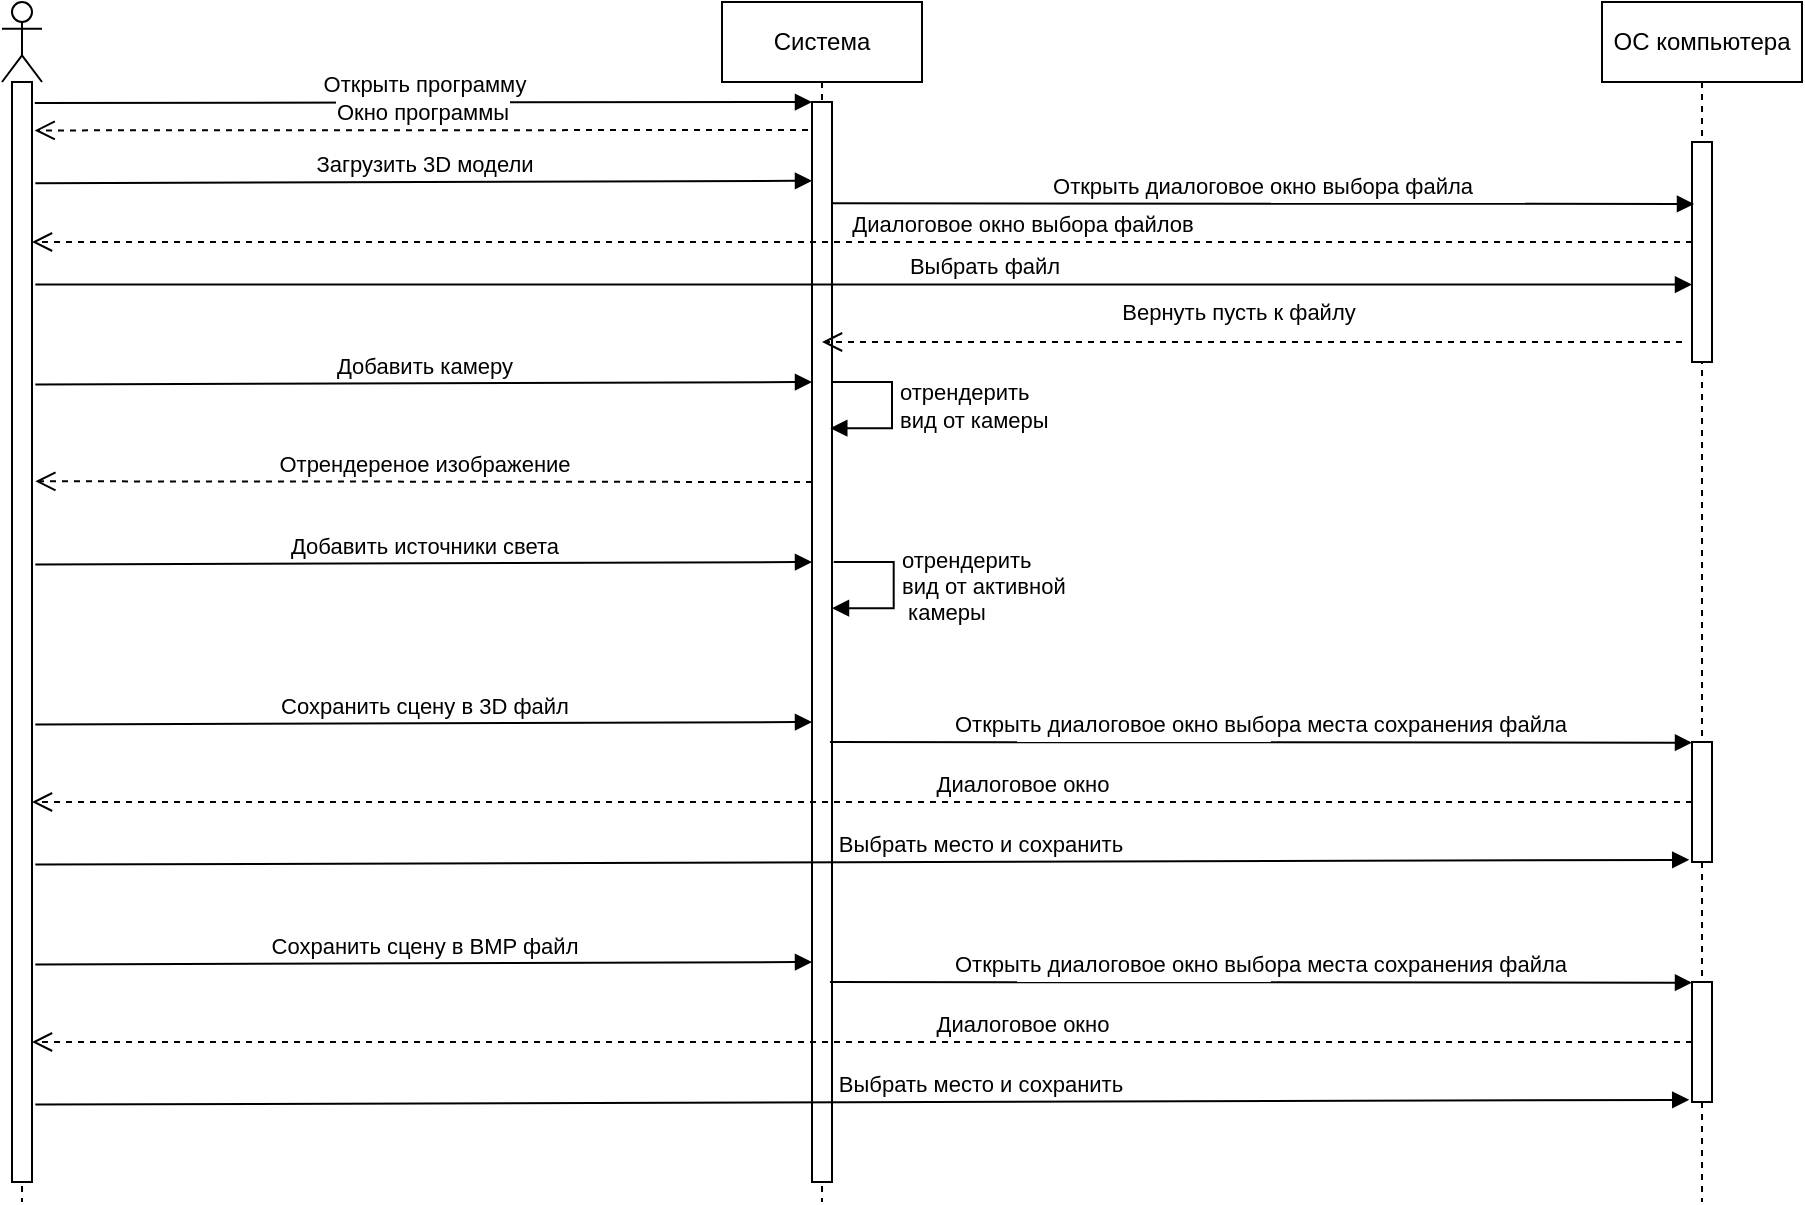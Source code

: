 <mxfile version="14.6.13" type="github">
  <diagram name="Page-1" id="9361dd3d-8414-5efd-6122-117bd74ce7a7">
    <mxGraphModel dx="1673" dy="1342" grid="1" gridSize="10" guides="1" tooltips="1" connect="1" arrows="1" fold="1" page="0" pageScale="1.5" pageWidth="826" pageHeight="1169" background="#ffffff" math="0" shadow="0">
      <root>
        <mxCell id="0" />
        <mxCell id="1" parent="0" />
        <mxCell id="D4KdyzOV2d330JZ_cZzw-89" value="" style="shape=umlLifeline;participant=umlActor;perimeter=lifelinePerimeter;whiteSpace=wrap;html=1;container=1;collapsible=0;recursiveResize=0;verticalAlign=top;spacingTop=36;outlineConnect=0;" vertex="1" parent="1">
          <mxGeometry x="150" y="-280" width="20" height="600" as="geometry" />
        </mxCell>
        <mxCell id="D4KdyzOV2d330JZ_cZzw-92" value="" style="html=1;points=[];perimeter=orthogonalPerimeter;" vertex="1" parent="D4KdyzOV2d330JZ_cZzw-89">
          <mxGeometry x="5" y="40" width="10" height="550" as="geometry" />
        </mxCell>
        <mxCell id="D4KdyzOV2d330JZ_cZzw-90" value="Система" style="shape=umlLifeline;perimeter=lifelinePerimeter;whiteSpace=wrap;html=1;container=1;collapsible=0;recursiveResize=0;outlineConnect=0;" vertex="1" parent="1">
          <mxGeometry x="510" y="-280" width="100" height="600" as="geometry" />
        </mxCell>
        <mxCell id="D4KdyzOV2d330JZ_cZzw-91" value="ОС компьютера" style="shape=umlLifeline;perimeter=lifelinePerimeter;whiteSpace=wrap;html=1;container=1;collapsible=0;recursiveResize=0;outlineConnect=0;" vertex="1" parent="1">
          <mxGeometry x="950" y="-280" width="100" height="600" as="geometry" />
        </mxCell>
        <mxCell id="D4KdyzOV2d330JZ_cZzw-93" value="" style="html=1;points=[];perimeter=orthogonalPerimeter;" vertex="1" parent="1">
          <mxGeometry x="555" y="-230" width="10" height="540" as="geometry" />
        </mxCell>
        <mxCell id="D4KdyzOV2d330JZ_cZzw-94" value="Открыть программу" style="html=1;verticalAlign=bottom;endArrow=block;entryX=0;entryY=0;exitX=1.139;exitY=0.019;exitDx=0;exitDy=0;exitPerimeter=0;" edge="1" target="D4KdyzOV2d330JZ_cZzw-93" parent="1" source="D4KdyzOV2d330JZ_cZzw-92">
          <mxGeometry relative="1" as="geometry">
            <mxPoint x="170" y="-230" as="sourcePoint" />
          </mxGeometry>
        </mxCell>
        <mxCell id="D4KdyzOV2d330JZ_cZzw-95" value="Окно программы" style="html=1;verticalAlign=bottom;endArrow=open;dashed=1;endSize=8;entryX=1.133;entryY=0.044;entryDx=0;entryDy=0;entryPerimeter=0;" edge="1" parent="1" target="D4KdyzOV2d330JZ_cZzw-92">
          <mxGeometry relative="1" as="geometry">
            <mxPoint x="240" y="-130" as="targetPoint" />
            <mxPoint x="553" y="-216" as="sourcePoint" />
          </mxGeometry>
        </mxCell>
        <mxCell id="D4KdyzOV2d330JZ_cZzw-96" value="" style="html=1;points=[];perimeter=orthogonalPerimeter;" vertex="1" parent="1">
          <mxGeometry x="995" y="-210" width="10" height="110" as="geometry" />
        </mxCell>
        <mxCell id="D4KdyzOV2d330JZ_cZzw-97" value="Загрузить 3D модели" style="html=1;verticalAlign=bottom;endArrow=block;entryX=0;entryY=0;exitX=1.167;exitY=0.049;exitDx=0;exitDy=0;exitPerimeter=0;" edge="1" parent="1">
          <mxGeometry relative="1" as="geometry">
            <mxPoint x="166.67" y="-189.36" as="sourcePoint" />
            <mxPoint x="555" y="-190.63" as="targetPoint" />
          </mxGeometry>
        </mxCell>
        <mxCell id="D4KdyzOV2d330JZ_cZzw-98" value="Открыть диалоговое окно выбора файла" style="html=1;verticalAlign=bottom;endArrow=block;exitX=1.167;exitY=0.049;exitDx=0;exitDy=0;exitPerimeter=0;" edge="1" parent="1">
          <mxGeometry relative="1" as="geometry">
            <mxPoint x="565" y="-179.36" as="sourcePoint" />
            <mxPoint x="996" y="-179" as="targetPoint" />
          </mxGeometry>
        </mxCell>
        <mxCell id="D4KdyzOV2d330JZ_cZzw-99" value="Диалоговое окно выбора файлов" style="html=1;verticalAlign=bottom;endArrow=open;dashed=1;endSize=8;" edge="1" parent="1" target="D4KdyzOV2d330JZ_cZzw-92">
          <mxGeometry x="-0.193" relative="1" as="geometry">
            <mxPoint x="995" y="-160" as="sourcePoint" />
            <mxPoint x="170" y="-160" as="targetPoint" />
            <mxPoint as="offset" />
          </mxGeometry>
        </mxCell>
        <mxCell id="D4KdyzOV2d330JZ_cZzw-101" value="Выбрать файл" style="html=1;verticalAlign=bottom;endArrow=block;exitX=1.167;exitY=0.049;exitDx=0;exitDy=0;exitPerimeter=0;" edge="1" parent="1" target="D4KdyzOV2d330JZ_cZzw-96">
          <mxGeometry x="0.145" relative="1" as="geometry">
            <mxPoint x="166.67" y="-138.73" as="sourcePoint" />
            <mxPoint x="555" y="-140.0" as="targetPoint" />
            <mxPoint as="offset" />
          </mxGeometry>
        </mxCell>
        <mxCell id="D4KdyzOV2d330JZ_cZzw-102" value="Вернуть пусть к файлу" style="html=1;verticalAlign=bottom;endArrow=open;dashed=1;endSize=8;" edge="1" parent="1" target="D4KdyzOV2d330JZ_cZzw-90">
          <mxGeometry x="0.035" y="-6" relative="1" as="geometry">
            <mxPoint x="990" y="-110" as="sourcePoint" />
            <mxPoint x="910" y="-110" as="targetPoint" />
            <mxPoint as="offset" />
          </mxGeometry>
        </mxCell>
        <mxCell id="D4KdyzOV2d330JZ_cZzw-103" value="Добавить камеру" style="html=1;verticalAlign=bottom;endArrow=block;entryX=0;entryY=0;exitX=1.167;exitY=0.049;exitDx=0;exitDy=0;exitPerimeter=0;" edge="1" parent="1">
          <mxGeometry relative="1" as="geometry">
            <mxPoint x="166.67" y="-88.73" as="sourcePoint" />
            <mxPoint x="555" y="-90" as="targetPoint" />
          </mxGeometry>
        </mxCell>
        <mxCell id="D4KdyzOV2d330JZ_cZzw-105" value="отрендерить &lt;br&gt;вид от камеры" style="edgeStyle=orthogonalEdgeStyle;html=1;align=left;spacingLeft=2;endArrow=block;rounded=0;entryX=0.914;entryY=0.302;entryDx=0;entryDy=0;entryPerimeter=0;" edge="1" target="D4KdyzOV2d330JZ_cZzw-93" parent="1">
          <mxGeometry relative="1" as="geometry">
            <mxPoint x="565" y="-90" as="sourcePoint" />
            <Array as="points">
              <mxPoint x="595" y="-90" />
              <mxPoint x="595" y="-67" />
            </Array>
            <mxPoint x="575" y="-70" as="targetPoint" />
          </mxGeometry>
        </mxCell>
        <mxCell id="D4KdyzOV2d330JZ_cZzw-106" value="Отрендереное изображение" style="html=1;verticalAlign=bottom;endArrow=open;dashed=1;endSize=8;entryX=1.167;entryY=0.363;entryDx=0;entryDy=0;entryPerimeter=0;" edge="1" parent="1" target="D4KdyzOV2d330JZ_cZzw-92">
          <mxGeometry relative="1" as="geometry">
            <mxPoint x="555" y="-40" as="sourcePoint" />
            <mxPoint x="475" y="-40" as="targetPoint" />
          </mxGeometry>
        </mxCell>
        <mxCell id="D4KdyzOV2d330JZ_cZzw-107" value="Добавить источники света" style="html=1;verticalAlign=bottom;endArrow=block;entryX=0;entryY=0;exitX=1.167;exitY=0.049;exitDx=0;exitDy=0;exitPerimeter=0;" edge="1" parent="1">
          <mxGeometry relative="1" as="geometry">
            <mxPoint x="166.67" y="1.27" as="sourcePoint" />
            <mxPoint x="555" as="targetPoint" />
          </mxGeometry>
        </mxCell>
        <mxCell id="D4KdyzOV2d330JZ_cZzw-108" value="отрендерить &lt;br&gt;вид от активной&lt;br&gt;&amp;nbsp;камеры" style="edgeStyle=orthogonalEdgeStyle;html=1;align=left;spacingLeft=2;endArrow=block;rounded=0;entryX=0.914;entryY=0.302;entryDx=0;entryDy=0;entryPerimeter=0;" edge="1" parent="1">
          <mxGeometry relative="1" as="geometry">
            <mxPoint x="565.86" as="sourcePoint" />
            <Array as="points">
              <mxPoint x="595.86" />
              <mxPoint x="595.86" y="23" />
            </Array>
            <mxPoint x="565.0" y="23.08" as="targetPoint" />
          </mxGeometry>
        </mxCell>
        <mxCell id="D4KdyzOV2d330JZ_cZzw-109" value="Сохранить сцену в 3D файл" style="html=1;verticalAlign=bottom;endArrow=block;entryX=0;entryY=0;exitX=1.167;exitY=0.049;exitDx=0;exitDy=0;exitPerimeter=0;" edge="1" parent="1">
          <mxGeometry relative="1" as="geometry">
            <mxPoint x="166.67" y="81.27" as="sourcePoint" />
            <mxPoint x="555" y="80" as="targetPoint" />
          </mxGeometry>
        </mxCell>
        <mxCell id="D4KdyzOV2d330JZ_cZzw-110" value="" style="html=1;points=[];perimeter=orthogonalPerimeter;" vertex="1" parent="1">
          <mxGeometry x="995" y="90" width="10" height="60" as="geometry" />
        </mxCell>
        <mxCell id="D4KdyzOV2d330JZ_cZzw-111" value="Открыть диалоговое окно выбора места сохранения файла" style="html=1;verticalAlign=bottom;endArrow=block;exitX=1.167;exitY=0.049;exitDx=0;exitDy=0;exitPerimeter=0;" edge="1" parent="1">
          <mxGeometry relative="1" as="geometry">
            <mxPoint x="564" y="90" as="sourcePoint" />
            <mxPoint x="995" y="90.36" as="targetPoint" />
          </mxGeometry>
        </mxCell>
        <mxCell id="D4KdyzOV2d330JZ_cZzw-112" value="Диалоговое окно" style="html=1;verticalAlign=bottom;endArrow=open;dashed=1;endSize=8;" edge="1" parent="1">
          <mxGeometry x="-0.193" relative="1" as="geometry">
            <mxPoint x="995" y="120" as="sourcePoint" />
            <mxPoint x="165" y="120" as="targetPoint" />
            <mxPoint as="offset" />
          </mxGeometry>
        </mxCell>
        <mxCell id="D4KdyzOV2d330JZ_cZzw-113" value="Выбрать место и сохранить" style="html=1;verticalAlign=bottom;endArrow=block;entryX=-0.139;entryY=0.982;exitX=1.167;exitY=0.049;exitDx=0;exitDy=0;exitPerimeter=0;entryDx=0;entryDy=0;entryPerimeter=0;" edge="1" parent="1" target="D4KdyzOV2d330JZ_cZzw-110">
          <mxGeometry x="0.143" relative="1" as="geometry">
            <mxPoint x="166.67" y="151.27" as="sourcePoint" />
            <mxPoint x="555" y="150" as="targetPoint" />
            <mxPoint as="offset" />
          </mxGeometry>
        </mxCell>
        <mxCell id="D4KdyzOV2d330JZ_cZzw-114" value="Сохранить сцену в BMP файл" style="html=1;verticalAlign=bottom;endArrow=block;entryX=0;entryY=0;exitX=1.167;exitY=0.049;exitDx=0;exitDy=0;exitPerimeter=0;" edge="1" parent="1">
          <mxGeometry relative="1" as="geometry">
            <mxPoint x="166.67" y="201.27" as="sourcePoint" />
            <mxPoint x="555" y="200" as="targetPoint" />
          </mxGeometry>
        </mxCell>
        <mxCell id="D4KdyzOV2d330JZ_cZzw-115" value="" style="html=1;points=[];perimeter=orthogonalPerimeter;" vertex="1" parent="1">
          <mxGeometry x="995" y="210" width="10" height="60" as="geometry" />
        </mxCell>
        <mxCell id="D4KdyzOV2d330JZ_cZzw-116" value="Открыть диалоговое окно выбора места сохранения файла" style="html=1;verticalAlign=bottom;endArrow=block;exitX=1.167;exitY=0.049;exitDx=0;exitDy=0;exitPerimeter=0;" edge="1" parent="1">
          <mxGeometry relative="1" as="geometry">
            <mxPoint x="564.0" y="210" as="sourcePoint" />
            <mxPoint x="995" y="210.36" as="targetPoint" />
          </mxGeometry>
        </mxCell>
        <mxCell id="D4KdyzOV2d330JZ_cZzw-117" value="Диалоговое окно" style="html=1;verticalAlign=bottom;endArrow=open;dashed=1;endSize=8;" edge="1" parent="1">
          <mxGeometry x="-0.193" relative="1" as="geometry">
            <mxPoint x="995" y="240" as="sourcePoint" />
            <mxPoint x="165" y="240" as="targetPoint" />
            <mxPoint as="offset" />
          </mxGeometry>
        </mxCell>
        <mxCell id="D4KdyzOV2d330JZ_cZzw-118" value="Выбрать место и сохранить" style="html=1;verticalAlign=bottom;endArrow=block;entryX=-0.139;entryY=0.982;exitX=1.167;exitY=0.049;exitDx=0;exitDy=0;exitPerimeter=0;entryDx=0;entryDy=0;entryPerimeter=0;" edge="1" parent="1" target="D4KdyzOV2d330JZ_cZzw-115">
          <mxGeometry x="0.143" relative="1" as="geometry">
            <mxPoint x="166.67" y="271.27" as="sourcePoint" />
            <mxPoint x="555" y="270" as="targetPoint" />
            <mxPoint as="offset" />
          </mxGeometry>
        </mxCell>
      </root>
    </mxGraphModel>
  </diagram>
</mxfile>
